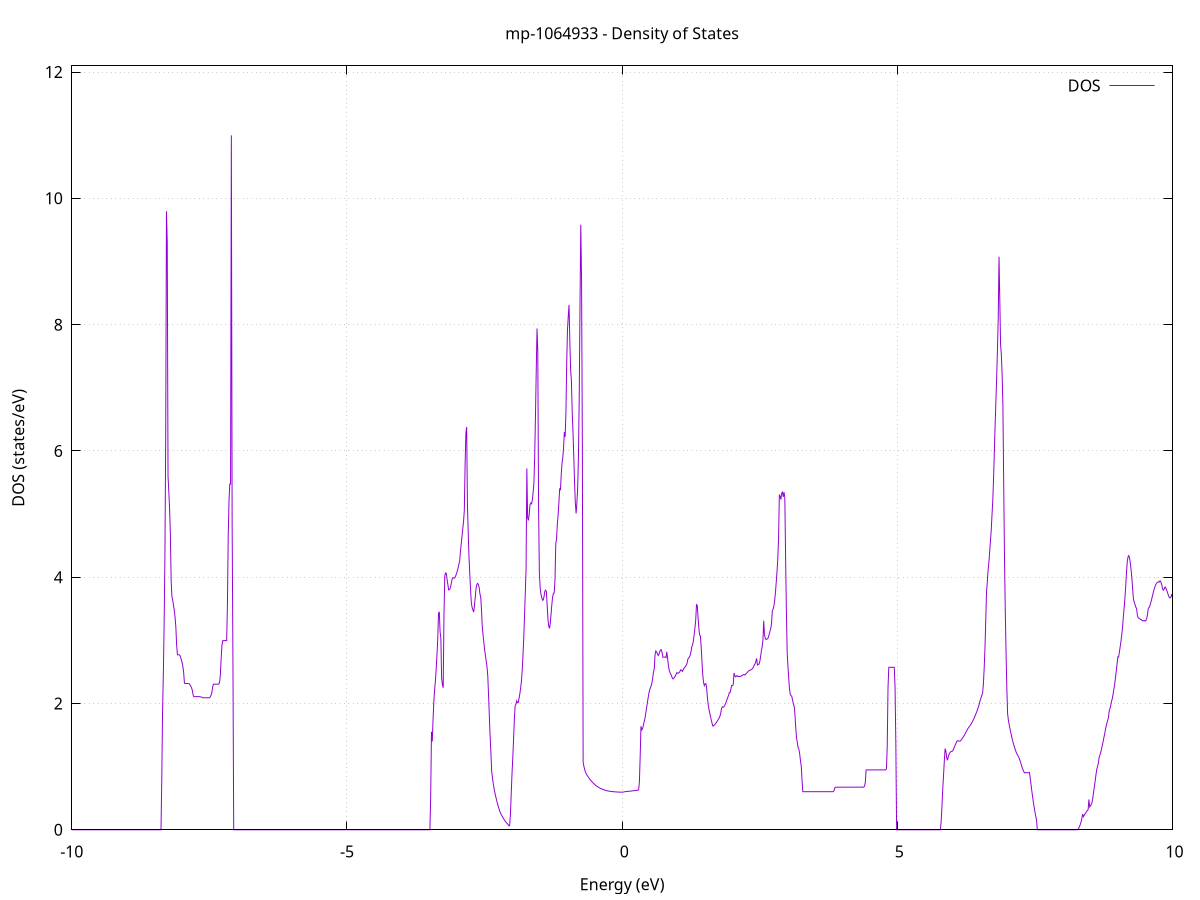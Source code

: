 set title 'mp-1064933 - Density of States'
set xlabel 'Energy (eV)'
set ylabel 'DOS (states/eV)'
set grid
set xrange [-10:10]
set yrange [0:12.098]
set xzeroaxis lt -1
set terminal png size 800,600
set output 'mp-1064933_dos_gnuplot.png'
plot '-' using 1:2 with lines title 'DOS'
-15.183100 0.000000
-15.168900 0.000000
-15.154700 0.000000
-15.140500 0.000000
-15.126300 0.000000
-15.112100 0.000000
-15.097900 0.000000
-15.083700 0.000000
-15.069400 0.000000
-15.055200 0.000000
-15.041000 0.000000
-15.026800 0.000000
-15.012600 0.000000
-14.998400 0.000000
-14.984200 0.000000
-14.970000 0.000000
-14.955800 0.000000
-14.941600 0.000000
-14.927400 0.000000
-14.913200 0.000000
-14.899000 0.000000
-14.884800 0.000000
-14.870600 0.000000
-14.856400 0.000000
-14.842200 0.000000
-14.828000 0.000000
-14.813800 0.000000
-14.799600 0.000000
-14.785400 0.000000
-14.771200 0.000000
-14.757000 0.000000
-14.742700 0.000000
-14.728500 0.000000
-14.714300 0.000000
-14.700100 0.000000
-14.685900 0.000000
-14.671700 0.000000
-14.657500 0.000000
-14.643300 0.000000
-14.629100 0.000000
-14.614900 0.000000
-14.600700 0.000000
-14.586500 0.000000
-14.572300 0.000000
-14.558100 0.000000
-14.543900 0.000000
-14.529700 0.000000
-14.515500 0.000000
-14.501300 0.000000
-14.487100 0.000000
-14.472900 0.000000
-14.458700 0.000000
-14.444500 0.000000
-14.430300 0.000000
-14.416000 0.000000
-14.401800 0.000000
-14.387600 0.000000
-14.373400 0.000000
-14.359200 0.000000
-14.345000 0.000000
-14.330800 0.000000
-14.316600 0.000000
-14.302400 0.000000
-14.288200 0.000000
-14.274000 0.000000
-14.259800 0.000000
-14.245600 0.000000
-14.231400 0.000000
-14.217200 0.000000
-14.203000 0.000000
-14.188800 0.000000
-14.174600 0.000000
-14.160400 0.000000
-14.146200 0.000000
-14.132000 0.000000
-14.117800 0.000000
-14.103600 0.000000
-14.089300 0.000000
-14.075100 0.000000
-14.060900 0.000000
-14.046700 0.000000
-14.032500 0.000000
-14.018300 0.000000
-14.004100 0.000000
-13.989900 0.000000
-13.975700 0.000000
-13.961500 0.000000
-13.947300 0.000000
-13.933100 0.000000
-13.918900 0.000000
-13.904700 0.000000
-13.890500 0.003200
-13.876300 0.393100
-13.862100 0.674000
-13.847900 0.876500
-13.833700 1.037500
-13.819500 1.212200
-13.805300 1.400000
-13.791100 1.557300
-13.776900 1.686500
-13.762600 1.866700
-13.748400 2.061600
-13.734200 2.269200
-13.720000 2.492300
-13.705800 2.717100
-13.691600 3.023000
-13.677400 3.399300
-13.663200 4.206700
-13.649000 4.483000
-13.634800 4.311700
-13.620600 4.342100
-13.606400 4.372200
-13.592200 4.320600
-13.578000 4.283400
-13.563800 4.274300
-13.549600 4.273200
-13.535400 4.311800
-13.521200 4.282500
-13.507000 4.237500
-13.492800 4.250600
-13.478600 4.258200
-13.464400 4.237400
-13.450200 4.116900
-13.435900 3.714100
-13.421700 3.570800
-13.407500 3.437200
-13.393300 3.285600
-13.379100 3.208100
-13.364900 3.146200
-13.350700 3.086400
-13.336500 3.029700
-13.322300 2.975100
-13.308100 2.936700
-13.293900 2.908800
-13.279700 2.878500
-13.265500 2.843800
-13.251300 2.815300
-13.237100 2.790100
-13.222900 2.767200
-13.208700 2.753800
-13.194500 2.746200
-13.180300 2.739700
-13.166100 2.734100
-13.151900 2.729800
-13.137700 2.726700
-13.123500 2.728900
-13.109300 2.734400
-13.095000 2.743300
-13.080800 2.755600
-13.066600 2.769300
-13.052400 2.784400
-13.038200 2.802500
-13.024000 2.824000
-13.009800 2.850200
-12.995600 2.884900
-12.981400 2.933100
-12.967200 2.977300
-12.953000 3.031500
-12.938800 3.087800
-12.924600 3.149700
-12.910400 3.221900
-12.896200 3.305300
-12.882000 3.411800
-12.867800 3.571300
-12.853600 3.700200
-12.839400 3.861500
-12.825200 4.079500
-12.811000 4.349700
-12.796800 4.697500
-12.782600 5.227600
-12.768300 6.064300
-12.754100 8.652900
-12.739900 9.982100
-12.725700 13.406400
-12.711500 0.000000
-12.697300 0.000000
-12.683100 0.000000
-12.668900 0.000000
-12.654700 0.000000
-12.640500 0.000000
-12.626300 0.000000
-12.612100 0.000000
-12.597900 0.000000
-12.583700 0.000000
-12.569500 0.000000
-12.555300 0.000000
-12.541100 0.000000
-12.526900 0.000000
-12.512700 0.000000
-12.498500 0.000000
-12.484300 0.000000
-12.470100 0.000000
-12.455900 0.000000
-12.441600 0.000000
-12.427400 0.000000
-12.413200 0.000000
-12.399000 0.000000
-12.384800 0.000000
-12.370600 0.000000
-12.356400 0.000000
-12.342200 0.000000
-12.328000 0.000000
-12.313800 0.000000
-12.299600 0.000000
-12.285400 0.000000
-12.271200 0.000000
-12.257000 0.000000
-12.242800 0.000000
-12.228600 0.000000
-12.214400 0.000000
-12.200200 0.000000
-12.186000 0.000000
-12.171800 0.000000
-12.157600 0.000000
-12.143400 0.000000
-12.129200 0.000000
-12.114900 0.000000
-12.100700 0.000000
-12.086500 0.000000
-12.072300 0.000000
-12.058100 0.000000
-12.043900 0.000000
-12.029700 0.000000
-12.015500 0.000000
-12.001300 0.000000
-11.987100 0.000000
-11.972900 0.000000
-11.958700 0.000000
-11.944500 0.000000
-11.930300 0.000000
-11.916100 0.000000
-11.901900 0.000000
-11.887700 0.000000
-11.873500 0.000000
-11.859300 0.000000
-11.845100 0.000000
-11.830900 0.000000
-11.816700 0.000000
-11.802500 0.000000
-11.788200 0.000000
-11.774000 0.000000
-11.759800 0.000000
-11.745600 0.000000
-11.731400 0.000000
-11.717200 0.000000
-11.703000 0.000000
-11.688800 0.000000
-11.674600 0.000000
-11.660400 0.000000
-11.646200 0.000000
-11.632000 0.000000
-11.617800 0.000000
-11.603600 0.000000
-11.589400 0.000000
-11.575200 0.000000
-11.561000 0.000000
-11.546800 0.000000
-11.532600 0.000000
-11.518400 0.000000
-11.504200 0.000000
-11.490000 0.000000
-11.475800 0.000000
-11.461500 0.000000
-11.447300 0.000000
-11.433100 0.000000
-11.418900 0.000000
-11.404700 0.000000
-11.390500 0.000000
-11.376300 0.000000
-11.362100 0.000000
-11.347900 0.000000
-11.333700 0.000000
-11.319500 0.000000
-11.305300 0.000000
-11.291100 0.000000
-11.276900 0.000000
-11.262700 0.000000
-11.248500 0.000000
-11.234300 0.000000
-11.220100 0.000000
-11.205900 0.000000
-11.191700 0.000000
-11.177500 0.000000
-11.163300 0.000000
-11.149100 0.000000
-11.134800 0.000000
-11.120600 0.000000
-11.106400 0.000000
-11.092200 0.000000
-11.078000 0.000000
-11.063800 0.000000
-11.049600 0.000000
-11.035400 0.000000
-11.021200 0.000000
-11.007000 0.000000
-10.992800 0.000000
-10.978600 0.000000
-10.964400 0.000000
-10.950200 0.000000
-10.936000 0.000000
-10.921800 0.000000
-10.907600 0.000000
-10.893400 0.000000
-10.879200 0.000000
-10.865000 0.000000
-10.850800 0.000000
-10.836600 0.000000
-10.822400 0.000000
-10.808200 0.000000
-10.793900 0.000000
-10.779700 0.000000
-10.765500 0.000000
-10.751300 0.000000
-10.737100 0.000000
-10.722900 0.000000
-10.708700 0.000000
-10.694500 0.000000
-10.680300 0.000000
-10.666100 0.000000
-10.651900 0.000000
-10.637700 0.000000
-10.623500 0.000000
-10.609300 0.000000
-10.595100 0.000000
-10.580900 0.000000
-10.566700 0.000000
-10.552500 0.000000
-10.538300 0.000000
-10.524100 0.000000
-10.509900 0.000000
-10.495700 0.000000
-10.481500 0.000000
-10.467200 0.000000
-10.453000 0.000000
-10.438800 0.000000
-10.424600 0.000000
-10.410400 0.000000
-10.396200 0.000000
-10.382000 0.000000
-10.367800 0.000000
-10.353600 0.000000
-10.339400 0.000000
-10.325200 0.000000
-10.311000 0.000000
-10.296800 0.000000
-10.282600 0.000000
-10.268400 0.000000
-10.254200 0.000000
-10.240000 0.000000
-10.225800 0.000000
-10.211600 0.000000
-10.197400 0.000000
-10.183200 0.000000
-10.169000 0.000000
-10.154800 0.000000
-10.140500 0.000000
-10.126300 0.000000
-10.112100 0.000000
-10.097900 0.000000
-10.083700 0.000000
-10.069500 0.000000
-10.055300 0.000000
-10.041100 0.000000
-10.026900 0.000000
-10.012700 0.000000
-9.998500 0.000000
-9.984300 0.000000
-9.970100 0.000000
-9.955900 0.000000
-9.941700 0.000000
-9.927500 0.000000
-9.913300 0.000000
-9.899100 0.000000
-9.884900 0.000000
-9.870700 0.000000
-9.856500 0.000000
-9.842300 0.000000
-9.828100 0.000000
-9.813800 0.000000
-9.799600 0.000000
-9.785400 0.000000
-9.771200 0.000000
-9.757000 0.000000
-9.742800 0.000000
-9.728600 0.000000
-9.714400 0.000000
-9.700200 0.000000
-9.686000 0.000000
-9.671800 0.000000
-9.657600 0.000000
-9.643400 0.000000
-9.629200 0.000000
-9.615000 0.000000
-9.600800 0.000000
-9.586600 0.000000
-9.572400 0.000000
-9.558200 0.000000
-9.544000 0.000000
-9.529800 0.000000
-9.515600 0.000000
-9.501400 0.000000
-9.487100 0.000000
-9.472900 0.000000
-9.458700 0.000000
-9.444500 0.000000
-9.430300 0.000000
-9.416100 0.000000
-9.401900 0.000000
-9.387700 0.000000
-9.373500 0.000000
-9.359300 0.000000
-9.345100 0.000000
-9.330900 0.000000
-9.316700 0.000000
-9.302500 0.000000
-9.288300 0.000000
-9.274100 0.000000
-9.259900 0.000000
-9.245700 0.000000
-9.231500 0.000000
-9.217300 0.000000
-9.203100 0.000000
-9.188900 0.000000
-9.174700 0.000000
-9.160400 0.000000
-9.146200 0.000000
-9.132000 0.000000
-9.117800 0.000000
-9.103600 0.000000
-9.089400 0.000000
-9.075200 0.000000
-9.061000 0.000000
-9.046800 0.000000
-9.032600 0.000000
-9.018400 0.000000
-9.004200 0.000000
-8.990000 0.000000
-8.975800 0.000000
-8.961600 0.000000
-8.947400 0.000000
-8.933200 0.000000
-8.919000 0.000000
-8.904800 0.000000
-8.890600 0.000000
-8.876400 0.000000
-8.862200 0.000000
-8.848000 0.000000
-8.833700 0.000000
-8.819500 0.000000
-8.805300 0.000000
-8.791100 0.000000
-8.776900 0.000000
-8.762700 0.000000
-8.748500 0.000000
-8.734300 0.000000
-8.720100 0.000000
-8.705900 0.000000
-8.691700 0.000000
-8.677500 0.000000
-8.663300 0.000000
-8.649100 0.000000
-8.634900 0.000000
-8.620700 0.000000
-8.606500 0.000000
-8.592300 0.000000
-8.578100 0.000000
-8.563900 0.000000
-8.549700 0.000000
-8.535500 0.000000
-8.521300 0.000000
-8.507100 0.000000
-8.492800 0.000000
-8.478600 0.000000
-8.464400 0.000000
-8.450200 0.000000
-8.436000 0.000000
-8.421800 0.000000
-8.407600 0.000000
-8.393400 0.000000
-8.379200 0.000000
-8.365000 0.797500
-8.350800 1.877200
-8.336600 2.459500
-8.322400 3.243100
-8.308200 4.295800
-8.294000 6.149800
-8.279800 9.795900
-8.265600 9.300700
-8.251400 5.600500
-8.237200 5.357600
-8.223000 5.088000
-8.208800 4.675000
-8.194600 3.940700
-8.180400 3.692400
-8.166100 3.630800
-8.151900 3.557900
-8.137700 3.472700
-8.123500 3.365500
-8.109300 3.212600
-8.095100 2.929400
-8.080900 2.770600
-8.066700 2.771100
-8.052500 2.771500
-8.038300 2.767300
-8.024100 2.734100
-8.009900 2.694800
-7.995700 2.647500
-7.981500 2.586700
-7.967300 2.487600
-7.953100 2.321500
-7.938900 2.315800
-7.924700 2.316100
-7.910500 2.316300
-7.896300 2.316600
-7.882100 2.316800
-7.867900 2.314200
-7.853700 2.296600
-7.839400 2.275800
-7.825200 2.249600
-7.811000 2.213800
-7.796800 2.139500
-7.782600 2.107900
-7.768400 2.108000
-7.754200 2.108200
-7.740000 2.108400
-7.725800 2.108600
-7.711600 2.108700
-7.697400 2.108900
-7.683200 2.109000
-7.669000 2.106600
-7.654800 2.103600
-7.640600 2.100100
-7.626400 2.095600
-7.612200 2.089900
-7.598000 2.090100
-7.583800 2.090200
-7.569600 2.090300
-7.555400 2.090500
-7.541200 2.090600
-7.527000 2.090800
-7.512700 2.090900
-7.498500 2.091100
-7.484300 2.103700
-7.470100 2.130800
-7.455900 2.171200
-7.441700 2.253100
-7.427500 2.305800
-7.413300 2.305900
-7.399100 2.306000
-7.384900 2.306200
-7.370700 2.306300
-7.356500 2.306400
-7.342300 2.306600
-7.328100 2.306700
-7.313900 2.340100
-7.299700 2.466600
-7.285500 2.722400
-7.271300 2.921500
-7.257100 2.995800
-7.242900 2.995900
-7.228700 2.996000
-7.214500 2.996100
-7.200300 2.996200
-7.186000 2.996300
-7.171800 3.576600
-7.157600 4.661000
-7.143400 5.216000
-7.129200 5.476200
-7.115000 5.475500
-7.100800 10.998200
-7.086600 4.866100
-7.072400 2.746700
-7.058200 0.000000
-7.044000 0.000000
-7.029800 0.000000
-7.015600 0.000000
-7.001400 0.000000
-6.987200 0.000000
-6.973000 0.000000
-6.958800 0.000000
-6.944600 0.000000
-6.930400 0.000000
-6.916200 0.000000
-6.902000 0.000000
-6.887800 0.000000
-6.873600 0.000000
-6.859300 0.000000
-6.845100 0.000000
-6.830900 0.000000
-6.816700 0.000000
-6.802500 0.000000
-6.788300 0.000000
-6.774100 0.000000
-6.759900 0.000000
-6.745700 0.000000
-6.731500 0.000000
-6.717300 0.000000
-6.703100 0.000000
-6.688900 0.000000
-6.674700 0.000000
-6.660500 0.000000
-6.646300 0.000000
-6.632100 0.000000
-6.617900 0.000000
-6.603700 0.000000
-6.589500 0.000000
-6.575300 0.000000
-6.561100 0.000000
-6.546900 0.000000
-6.532600 0.000000
-6.518400 0.000000
-6.504200 0.000000
-6.490000 0.000000
-6.475800 0.000000
-6.461600 0.000000
-6.447400 0.000000
-6.433200 0.000000
-6.419000 0.000000
-6.404800 0.000000
-6.390600 0.000000
-6.376400 0.000000
-6.362200 0.000000
-6.348000 0.000000
-6.333800 0.000000
-6.319600 0.000000
-6.305400 0.000000
-6.291200 0.000000
-6.277000 0.000000
-6.262800 0.000000
-6.248600 0.000000
-6.234400 0.000000
-6.220200 0.000000
-6.206000 0.000000
-6.191700 0.000000
-6.177500 0.000000
-6.163300 0.000000
-6.149100 0.000000
-6.134900 0.000000
-6.120700 0.000000
-6.106500 0.000000
-6.092300 0.000000
-6.078100 0.000000
-6.063900 0.000000
-6.049700 0.000000
-6.035500 0.000000
-6.021300 0.000000
-6.007100 0.000000
-5.992900 0.000000
-5.978700 0.000000
-5.964500 0.000000
-5.950300 0.000000
-5.936100 0.000000
-5.921900 0.000000
-5.907700 0.000000
-5.893500 0.000000
-5.879300 0.000000
-5.865000 0.000000
-5.850800 0.000000
-5.836600 0.000000
-5.822400 0.000000
-5.808200 0.000000
-5.794000 0.000000
-5.779800 0.000000
-5.765600 0.000000
-5.751400 0.000000
-5.737200 0.000000
-5.723000 0.000000
-5.708800 0.000000
-5.694600 0.000000
-5.680400 0.000000
-5.666200 0.000000
-5.652000 0.000000
-5.637800 0.000000
-5.623600 0.000000
-5.609400 0.000000
-5.595200 0.000000
-5.581000 0.000000
-5.566800 0.000000
-5.552600 0.000000
-5.538300 0.000000
-5.524100 0.000000
-5.509900 0.000000
-5.495700 0.000000
-5.481500 0.000000
-5.467300 0.000000
-5.453100 0.000000
-5.438900 0.000000
-5.424700 0.000000
-5.410500 0.000000
-5.396300 0.000000
-5.382100 0.000000
-5.367900 0.000000
-5.353700 0.000000
-5.339500 0.000000
-5.325300 0.000000
-5.311100 0.000000
-5.296900 0.000000
-5.282700 0.000000
-5.268500 0.000000
-5.254300 0.000000
-5.240100 0.000000
-5.225900 0.000000
-5.211600 0.000000
-5.197400 0.000000
-5.183200 0.000000
-5.169000 0.000000
-5.154800 0.000000
-5.140600 0.000000
-5.126400 0.000000
-5.112200 0.000000
-5.098000 0.000000
-5.083800 0.000000
-5.069600 0.000000
-5.055400 0.000000
-5.041200 0.000000
-5.027000 0.000000
-5.012800 0.000000
-4.998600 0.000000
-4.984400 0.000000
-4.970200 0.000000
-4.956000 0.000000
-4.941800 0.000000
-4.927600 0.000000
-4.913400 0.000000
-4.899200 0.000000
-4.884900 0.000000
-4.870700 0.000000
-4.856500 0.000000
-4.842300 0.000000
-4.828100 0.000000
-4.813900 0.000000
-4.799700 0.000000
-4.785500 0.000000
-4.771300 0.000000
-4.757100 0.000000
-4.742900 0.000000
-4.728700 0.000000
-4.714500 0.000000
-4.700300 0.000000
-4.686100 0.000000
-4.671900 0.000000
-4.657700 0.000000
-4.643500 0.000000
-4.629300 0.000000
-4.615100 0.000000
-4.600900 0.000000
-4.586700 0.000000
-4.572500 0.000000
-4.558200 0.000000
-4.544000 0.000000
-4.529800 0.000000
-4.515600 0.000000
-4.501400 0.000000
-4.487200 0.000000
-4.473000 0.000000
-4.458800 0.000000
-4.444600 0.000000
-4.430400 0.000000
-4.416200 0.000000
-4.402000 0.000000
-4.387800 0.000000
-4.373600 0.000000
-4.359400 0.000000
-4.345200 0.000000
-4.331000 0.000000
-4.316800 0.000000
-4.302600 0.000000
-4.288400 0.000000
-4.274200 0.000000
-4.260000 0.000000
-4.245800 0.000000
-4.231500 0.000000
-4.217300 0.000000
-4.203100 0.000000
-4.188900 0.000000
-4.174700 0.000000
-4.160500 0.000000
-4.146300 0.000000
-4.132100 0.000000
-4.117900 0.000000
-4.103700 0.000000
-4.089500 0.000000
-4.075300 0.000000
-4.061100 0.000000
-4.046900 0.000000
-4.032700 0.000000
-4.018500 0.000000
-4.004300 0.000000
-3.990100 0.000000
-3.975900 0.000000
-3.961700 0.000000
-3.947500 0.000000
-3.933300 0.000000
-3.919100 0.000000
-3.904900 0.000000
-3.890600 0.000000
-3.876400 0.000000
-3.862200 0.000000
-3.848000 0.000000
-3.833800 0.000000
-3.819600 0.000000
-3.805400 0.000000
-3.791200 0.000000
-3.777000 0.000000
-3.762800 0.000000
-3.748600 0.000000
-3.734400 0.000000
-3.720200 0.000000
-3.706000 0.000000
-3.691800 0.000000
-3.677600 0.000000
-3.663400 0.000000
-3.649200 0.000000
-3.635000 0.000000
-3.620800 0.000000
-3.606600 0.000000
-3.592400 0.000000
-3.578200 0.000000
-3.563900 0.000000
-3.549700 0.000000
-3.535500 0.000000
-3.521300 0.000000
-3.507100 0.000000
-3.492900 0.000000
-3.478700 0.534000
-3.464500 1.552400
-3.450300 1.399000
-3.436100 1.739900
-3.421900 2.028100
-3.407700 2.217200
-3.393500 2.345800
-3.379300 2.537400
-3.365100 2.763500
-3.350900 3.015300
-3.336700 3.426900
-3.322500 3.452900
-3.308300 3.139300
-3.294100 3.033900
-3.279900 2.400700
-3.265700 2.298400
-3.251500 2.249300
-3.237200 3.411800
-3.223000 4.019500
-3.208800 4.068000
-3.194600 4.061100
-3.180400 3.961700
-3.166200 3.880400
-3.152000 3.798200
-3.137800 3.804700
-3.123600 3.824900
-3.109400 3.881000
-3.095200 3.949000
-3.081000 3.989900
-3.066800 3.991400
-3.052600 3.984100
-3.038400 3.994000
-3.024200 4.021400
-3.010000 4.057600
-2.995800 4.096500
-2.981600 4.146800
-2.967400 4.199700
-2.953200 4.254100
-2.939000 4.397100
-2.924800 4.519600
-2.910500 4.644500
-2.896300 4.763600
-2.882100 4.880200
-2.867900 5.053000
-2.853700 5.769900
-2.839500 6.275300
-2.825300 6.378100
-2.811100 5.145300
-2.796900 4.706400
-2.782700 4.319700
-2.768500 4.056400
-2.754300 3.800300
-2.740100 3.590600
-2.725900 3.520000
-2.711700 3.481400
-2.697500 3.448600
-2.683300 3.548900
-2.669100 3.686400
-2.654900 3.818300
-2.640700 3.883000
-2.626500 3.902700
-2.612300 3.885900
-2.598100 3.838700
-2.583800 3.733600
-2.569600 3.688700
-2.555400 3.478900
-2.541200 3.210100
-2.527000 3.080300
-2.512800 2.970900
-2.498600 2.846200
-2.484400 2.763300
-2.470200 2.669800
-2.456000 2.586600
-2.441800 2.444200
-2.427600 2.138500
-2.413400 1.807800
-2.399200 1.486300
-2.385000 1.224200
-2.370800 0.929100
-2.356600 0.821700
-2.342400 0.732600
-2.328200 0.656000
-2.314000 0.594800
-2.299800 0.537400
-2.285600 0.484600
-2.271400 0.436300
-2.257100 0.391300
-2.242900 0.347800
-2.228700 0.306000
-2.214500 0.274300
-2.200300 0.248900
-2.186100 0.224900
-2.171900 0.202100
-2.157700 0.180900
-2.143500 0.161000
-2.129300 0.142400
-2.115100 0.125200
-2.100900 0.109400
-2.086700 0.096400
-2.072500 0.082200
-2.058300 0.064000
-2.044100 0.063400
-2.029900 0.244900
-2.015700 0.567700
-2.001500 0.882900
-1.987300 1.136500
-1.973100 1.427800
-1.958900 1.746000
-1.944700 1.960100
-1.930400 1.986700
-1.916200 2.042300
-1.902000 2.011200
-1.887800 2.016000
-1.873600 2.083400
-1.859400 2.149900
-1.845200 2.239900
-1.831000 2.343200
-1.816800 2.514100
-1.802600 2.751900
-1.788400 3.021500
-1.774200 3.381000
-1.760000 3.743500
-1.745800 4.129500
-1.731600 5.722500
-1.717400 4.940000
-1.703200 4.899400
-1.689000 4.995700
-1.674800 5.143300
-1.660600 5.174600
-1.646400 5.162300
-1.632200 5.220300
-1.618000 5.335700
-1.603700 5.486900
-1.589500 5.892900
-1.575300 6.532200
-1.561100 7.253900
-1.546900 7.938700
-1.532700 7.574200
-1.518500 5.119100
-1.504300 4.073000
-1.490100 3.835400
-1.475900 3.736900
-1.461700 3.682800
-1.447500 3.635500
-1.433300 3.638800
-1.419100 3.693200
-1.404900 3.778400
-1.390700 3.794700
-1.376500 3.771600
-1.362300 3.551000
-1.348100 3.330400
-1.333900 3.224200
-1.319700 3.189100
-1.305500 3.273200
-1.291300 3.417300
-1.277100 3.571600
-1.262800 3.690100
-1.248600 3.743300
-1.234400 3.749400
-1.220200 3.959600
-1.206000 4.525900
-1.191800 4.607200
-1.177600 4.841500
-1.163400 4.980700
-1.149200 5.180600
-1.135000 5.406900
-1.120800 5.378600
-1.106600 5.632500
-1.092400 5.807100
-1.078200 5.896500
-1.064000 6.058100
-1.049800 6.300900
-1.035600 6.223300
-1.021400 6.609800
-1.007200 7.394000
-0.993000 7.924900
-0.978800 8.138500
-0.964600 8.312600
-0.950400 7.727900
-0.936100 7.282500
-0.921900 7.110600
-0.907700 6.623200
-0.893500 6.311300
-0.879300 5.926900
-0.865100 5.506500
-0.850900 5.181900
-0.836700 5.008600
-0.822500 5.173100
-0.808300 5.415000
-0.794100 5.912600
-0.779900 6.850300
-0.765700 8.294500
-0.751500 9.582400
-0.737300 8.688400
-0.723100 6.117100
-0.708900 1.071400
-0.694700 1.003500
-0.680500 0.953300
-0.666300 0.914100
-0.652100 0.884700
-0.637900 0.864500
-0.623700 0.846000
-0.609400 0.827600
-0.595200 0.809800
-0.581000 0.793000
-0.566800 0.778000
-0.552600 0.764000
-0.538400 0.751000
-0.524200 0.738700
-0.510000 0.726800
-0.495800 0.714900
-0.481600 0.703900
-0.467400 0.694600
-0.453200 0.686000
-0.439000 0.678100
-0.424800 0.670600
-0.410600 0.663600
-0.396400 0.656800
-0.382200 0.650400
-0.368000 0.645200
-0.353800 0.640400
-0.339600 0.635900
-0.325400 0.630900
-0.311200 0.626700
-0.297000 0.622800
-0.282700 0.619200
-0.268500 0.616600
-0.254300 0.614300
-0.240100 0.612200
-0.225900 0.610300
-0.211700 0.608400
-0.197500 0.606600
-0.183300 0.605000
-0.169100 0.603700
-0.154900 0.602500
-0.140700 0.601500
-0.126500 0.600500
-0.112300 0.599600
-0.098100 0.598800
-0.083900 0.598000
-0.069700 0.597300
-0.055500 0.596800
-0.041300 0.596200
-0.027100 0.595600
-0.012900 0.595500
0.001300 0.595600
0.015500 0.596000
0.029700 0.599700
0.044000 0.601800
0.058200 0.603900
0.072400 0.605400
0.086600 0.606700
0.100800 0.608000
0.115000 0.609300
0.129200 0.610600
0.143400 0.611900
0.157600 0.613200
0.171800 0.614600
0.186000 0.616000
0.200200 0.617400
0.214400 0.618800
0.228600 0.620300
0.242800 0.621900
0.257000 0.623600
0.271200 0.625400
0.285400 0.627500
0.299600 0.630000
0.313800 0.762800
0.328000 1.174300
0.342200 1.640400
0.356400 1.582800
0.370700 1.599800
0.384900 1.646900
0.399100 1.708300
0.413300 1.759900
0.427500 1.833900
0.441700 1.919400
0.455900 1.997100
0.470100 2.077100
0.484300 2.156000
0.498500 2.213000
0.512700 2.247000
0.526900 2.277600
0.541100 2.326700
0.555300 2.405800
0.569500 2.494300
0.583700 2.553300
0.597900 2.774200
0.612100 2.830900
0.626300 2.816500
0.640500 2.788600
0.654700 2.759600
0.668900 2.778300
0.683100 2.818000
0.697400 2.851000
0.711600 2.849200
0.725800 2.807400
0.740000 2.732600
0.754200 2.734200
0.768400 2.734600
0.782600 2.735000
0.796800 2.725000
0.811000 2.818200
0.825200 2.721800
0.839400 2.606100
0.853600 2.534400
0.867800 2.494000
0.882000 2.465700
0.896200 2.441600
0.910400 2.403900
0.924600 2.388500
0.938800 2.398900
0.953000 2.417800
0.967200 2.438000
0.981400 2.464200
0.995600 2.490500
1.009800 2.479000
1.024000 2.481600
1.038300 2.491100
1.052500 2.511500
1.066700 2.534700
1.080900 2.526600
1.095100 2.508000
1.109300 2.532900
1.123500 2.557800
1.137700 2.572800
1.151900 2.589800
1.166100 2.608100
1.180300 2.642100
1.194500 2.703000
1.208700 2.721000
1.222900 2.736500
1.237100 2.766300
1.251300 2.824900
1.265500 2.898000
1.279700 2.930800
1.293900 2.986500
1.308100 3.091100
1.322300 3.193300
1.336500 3.318400
1.350700 3.564500
1.365000 3.552600
1.379200 3.367100
1.393400 3.190900
1.407600 3.088500
1.421800 3.068400
1.436000 2.897900
1.450200 2.662200
1.464400 2.458600
1.478600 2.337500
1.492800 2.283100
1.507000 2.309300
1.521200 2.315100
1.535400 2.249600
1.549600 2.086800
1.563800 1.981300
1.578000 1.907000
1.592200 1.844800
1.606400 1.789400
1.620600 1.731200
1.634800 1.683400
1.649000 1.641300
1.663200 1.649800
1.677400 1.658100
1.691700 1.673000
1.705900 1.690400
1.720100 1.709300
1.734300 1.729400
1.748500 1.750800
1.762700 1.772700
1.776900 1.798300
1.791100 1.847000
1.805300 1.917400
1.819500 1.947000
1.833700 1.939700
1.847900 1.948600
1.862100 1.966000
1.876300 1.993900
1.890500 2.026500
1.904700 2.060800
1.918900 2.095900
1.933100 2.125900
1.947300 2.172200
1.961500 2.173500
1.975700 2.226100
1.989900 2.284300
2.004100 2.282400
2.018400 2.297800
2.032600 2.481900
2.046800 2.442300
2.061000 2.422400
2.075200 2.435100
2.089400 2.443000
2.103600 2.428100
2.117800 2.427100
2.132000 2.427200
2.146200 2.427000
2.160400 2.433100
2.174600 2.442400
2.188800 2.445900
2.203000 2.457700
2.217200 2.456800
2.231400 2.450500
2.245600 2.466600
2.259800 2.479400
2.274000 2.490900
2.288200 2.506300
2.302400 2.518100
2.316600 2.524800
2.330800 2.530200
2.345100 2.536400
2.359300 2.544700
2.373500 2.560300
2.387700 2.582000
2.401900 2.612100
2.416100 2.628000
2.430300 2.669600
2.444500 2.713600
2.458700 2.610000
2.472900 2.620300
2.487100 2.621500
2.501300 2.664400
2.515500 2.744100
2.529700 2.829200
2.543900 2.896200
2.558100 3.003500
2.572300 3.310700
2.586500 3.087400
2.600700 3.035400
2.614900 3.011500
2.629100 3.018900
2.643300 3.025600
2.657500 3.050100
2.671800 3.096300
2.686000 3.142400
2.700200 3.189300
2.714400 3.268900
2.728600 3.472600
2.742800 3.492300
2.757000 3.544800
2.771200 3.630500
2.785400 3.756600
2.799600 3.917200
2.813800 4.089300
2.828000 4.284700
2.842200 4.611400
2.856400 5.308500
2.870600 5.280300
2.884800 5.230000
2.899000 5.330100
2.913200 5.347800
2.927400 5.271900
2.941600 5.346100
2.955800 5.262500
2.970000 4.319700
2.984200 3.466900
2.998500 2.803800
3.012700 2.594300
3.026900 2.399200
3.041100 2.231100
3.055300 2.145500
3.069500 2.126100
3.083700 2.109300
3.097900 2.044500
3.112100 1.989000
3.126300 1.956900
3.140500 1.810700
3.154700 1.611400
3.168900 1.456600
3.183100 1.380100
3.197300 1.301600
3.211500 1.277100
3.225700 1.205100
3.239900 1.095600
3.254100 1.012200
3.268300 0.793100
3.282500 0.603400
3.296700 0.603400
3.310900 0.603400
3.325100 0.603400
3.339400 0.603400
3.353600 0.603400
3.367800 0.603400
3.382000 0.603400
3.396200 0.603400
3.410400 0.603400
3.424600 0.603400
3.438800 0.603400
3.453000 0.603400
3.467200 0.603400
3.481400 0.603400
3.495600 0.603400
3.509800 0.603400
3.524000 0.603400
3.538200 0.603400
3.552400 0.603400
3.566600 0.603400
3.580800 0.603400
3.595000 0.603400
3.609200 0.603400
3.623400 0.603400
3.637600 0.603400
3.651800 0.603400
3.666100 0.603400
3.680300 0.603400
3.694500 0.603400
3.708700 0.603400
3.722900 0.603400
3.737100 0.603400
3.751300 0.603400
3.765500 0.603400
3.779700 0.603500
3.793900 0.603500
3.808100 0.603500
3.822300 0.603500
3.836500 0.603500
3.850700 0.621100
3.864900 0.664600
3.879100 0.675200
3.893300 0.675200
3.907500 0.675200
3.921700 0.675200
3.935900 0.675200
3.950100 0.675200
3.964300 0.675200
3.978500 0.675200
3.992800 0.675200
4.007000 0.675200
4.021200 0.675200
4.035400 0.675200
4.049600 0.675200
4.063800 0.675200
4.078000 0.675200
4.092200 0.675200
4.106400 0.675200
4.120600 0.675200
4.134800 0.675200
4.149000 0.675200
4.163200 0.675200
4.177400 0.675200
4.191600 0.675200
4.205800 0.675200
4.220000 0.675200
4.234200 0.675200
4.248400 0.675200
4.262600 0.675200
4.276800 0.675200
4.291000 0.675200
4.305200 0.675200
4.319500 0.675200
4.333700 0.675200
4.347900 0.675200
4.362100 0.675200
4.376300 0.675200
4.390500 0.675200
4.404700 0.691200
4.418900 0.754700
4.433100 0.948500
4.447300 0.948500
4.461500 0.948500
4.475700 0.948500
4.489900 0.948500
4.504100 0.948500
4.518300 0.948500
4.532500 0.948500
4.546700 0.948500
4.560900 0.948500
4.575100 0.948500
4.589300 0.948500
4.603500 0.948500
4.617700 0.948500
4.631900 0.948500
4.646200 0.948500
4.660400 0.948500
4.674600 0.948500
4.688800 0.948500
4.703000 0.948500
4.717200 0.948500
4.731400 0.948500
4.745600 0.948500
4.759800 0.948500
4.774000 0.948500
4.788200 0.948500
4.802400 0.964600
4.816600 1.318200
4.830800 2.249000
4.845000 2.573000
4.859200 2.573000
4.873400 2.573000
4.887600 2.573000
4.901800 2.573000
4.916000 2.573000
4.930200 2.573000
4.944400 2.573000
4.958600 2.262800
4.972900 1.384900
4.987100 0.000000
5.001300 0.000000
5.015500 0.000000
5.029700 0.000000
5.043900 0.000000
5.058100 0.000000
5.072300 0.000000
5.086500 0.000000
5.100700 0.000000
5.114900 0.000000
5.129100 0.000000
5.143300 0.000000
5.157500 0.000000
5.171700 0.000000
5.185900 0.000000
5.200100 0.000000
5.214300 0.000000
5.228500 0.000000
5.242700 0.000000
5.256900 0.000000
5.271100 0.000000
5.285300 0.000000
5.299600 0.000000
5.313800 0.000000
5.328000 0.000000
5.342200 0.000000
5.356400 0.000000
5.370600 0.000000
5.384800 0.000000
5.399000 0.000000
5.413200 0.000000
5.427400 0.000000
5.441600 0.000000
5.455800 0.000000
5.470000 0.000000
5.484200 0.000000
5.498400 0.000000
5.512600 0.000000
5.526800 0.000000
5.541000 0.000000
5.555200 0.000000
5.569400 0.000000
5.583600 0.000000
5.597800 0.000000
5.612000 0.000000
5.626200 0.000000
5.640500 0.000000
5.654700 0.000000
5.668900 0.000000
5.683100 0.000000
5.697300 0.000000
5.711500 0.000000
5.725700 0.000000
5.739900 0.000000
5.754100 0.000000
5.768300 0.000000
5.782500 0.000200
5.796700 0.138000
5.810900 0.370300
5.825100 0.641500
5.839300 0.856000
5.853500 1.080000
5.867700 1.284600
5.881900 1.248000
5.896100 1.147500
5.910300 1.100400
5.924500 1.153400
5.938700 1.193100
5.952900 1.217400
5.967200 1.233700
5.981400 1.242100
5.995600 1.242600
6.009800 1.253700
6.024000 1.283300
6.038200 1.313000
6.052400 1.342500
6.066600 1.372000
6.080800 1.400900
6.095000 1.411100
6.109200 1.408400
6.123400 1.403800
6.137600 1.403400
6.151800 1.410000
6.166000 1.427900
6.180200 1.446300
6.194400 1.465100
6.208600 1.484600
6.222800 1.506300
6.237000 1.529300
6.251200 1.553100
6.265400 1.577700
6.279600 1.599600
6.293900 1.616800
6.308100 1.633700
6.322300 1.650700
6.336500 1.669900
6.350700 1.691400
6.364900 1.713800
6.379100 1.737300
6.393300 1.763900
6.407500 1.792800
6.421700 1.822700
6.435900 1.854000
6.450100 1.887200
6.464300 1.922400
6.478500 1.960500
6.492700 2.006700
6.506900 2.053100
6.521100 2.091400
6.535300 2.126000
6.549500 2.166800
6.563700 2.305300
6.577900 2.551400
6.592100 2.859500
6.606300 3.302600
6.620600 3.761100
6.634800 3.922300
6.649000 4.109000
6.663200 4.229700
6.677400 4.397500
6.691600 4.564700
6.705800 4.739500
6.720000 4.981600
6.734200 5.209700
6.748400 5.553600
6.762600 5.974600
6.776800 6.409400
6.791000 6.780700
6.805200 7.167900
6.819400 7.597300
6.833600 8.110200
6.847800 9.076300
6.862000 8.389800
6.876200 7.682500
6.890400 7.524000
6.904600 7.205200
6.918800 6.697700
6.933000 5.475700
6.947300 4.321800
6.961500 3.465200
6.975700 2.812800
6.989900 2.236200
7.004100 1.837100
7.018300 1.733300
7.032500 1.665600
7.046700 1.602300
7.060900 1.541600
7.075100 1.485500
7.089300 1.431300
7.103500 1.381800
7.117700 1.340500
7.131900 1.300500
7.146100 1.262000
7.160300 1.226200
7.174500 1.198800
7.188700 1.179100
7.202900 1.154800
7.217100 1.125800
7.231300 1.092000
7.245500 1.049700
7.259700 1.008900
7.274000 0.971900
7.288200 0.938800
7.302400 0.913300
7.316600 0.898900
7.330800 0.906300
7.345000 0.906300
7.359200 0.902600
7.373400 0.903500
7.387600 0.903200
7.401800 0.908000
7.416000 0.806000
7.430200 0.712100
7.444400 0.611600
7.458600 0.517900
7.472800 0.431300
7.487000 0.351500
7.501200 0.278700
7.515400 0.212900
7.529600 0.154000
7.543800 0.000000
7.558000 0.000000
7.572200 0.000000
7.586400 0.000000
7.600700 0.000000
7.614900 0.000000
7.629100 0.000000
7.643300 0.000000
7.657500 0.000000
7.671700 0.000000
7.685900 0.000000
7.700100 0.000000
7.714300 0.000000
7.728500 0.000000
7.742700 0.000000
7.756900 0.000000
7.771100 0.000000
7.785300 0.000000
7.799500 0.000000
7.813700 0.000000
7.827900 0.000000
7.842100 0.000000
7.856300 0.000000
7.870500 0.000000
7.884700 0.000000
7.898900 0.000000
7.913100 0.000000
7.927300 0.000000
7.941600 0.000000
7.955800 0.000000
7.970000 0.000000
7.984200 0.000000
7.998400 0.000000
8.012600 0.000000
8.026800 0.000000
8.041000 0.000000
8.055200 0.000000
8.069400 0.000000
8.083600 0.000000
8.097800 0.000000
8.112000 0.000000
8.126200 0.000000
8.140400 0.000000
8.154600 0.000000
8.168800 0.000000
8.183000 0.000000
8.197200 0.000000
8.211400 0.000000
8.225600 0.000000
8.239800 0.000000
8.254000 0.000000
8.268300 0.000000
8.282500 0.005400
8.296700 0.027200
8.310900 0.053900
8.325100 0.085500
8.339300 0.126700
8.353500 0.184000
8.367700 0.249300
8.381900 0.208100
8.396100 0.230200
8.410300 0.251200
8.424500 0.270800
8.438700 0.289200
8.452900 0.305400
8.467100 0.319000
8.481300 0.480100
8.495500 0.362700
8.509700 0.380900
8.523900 0.399800
8.538100 0.434300
8.552300 0.502800
8.566500 0.596400
8.580700 0.687100
8.595000 0.771100
8.609200 0.870000
8.623400 0.956300
8.637600 1.000900
8.651800 1.053000
8.666000 1.142300
8.680200 1.183500
8.694400 1.216700
8.708600 1.273100
8.722800 1.329600
8.737000 1.386500
8.751200 1.452500
8.765400 1.509600
8.779600 1.573600
8.793800 1.639100
8.808000 1.690300
8.822200 1.734300
8.836400 1.777300
8.850600 1.886300
8.864800 1.922100
8.879000 1.975200
8.893200 2.037600
8.907400 2.080600
8.921700 2.154600
8.935900 2.231500
8.950100 2.312900
8.964300 2.410700
8.978500 2.517000
8.992700 2.625500
9.006900 2.738800
9.021100 2.736300
9.035300 2.815500
9.049500 2.898700
9.063700 2.985600
9.077900 3.087700
9.092100 3.202900
9.106300 3.369400
9.120500 3.509700
9.134700 3.657000
9.148900 3.842700
9.163100 4.053300
9.177300 4.239900
9.191500 4.321200
9.205700 4.341500
9.219900 4.302800
9.234100 4.224000
9.248400 4.108500
9.262600 3.974600
9.276800 3.799900
9.291000 3.649500
9.305200 3.604300
9.319400 3.565300
9.333600 3.525500
9.347800 3.504600
9.362000 3.396700
9.376200 3.358500
9.390400 3.348800
9.404600 3.341800
9.418800 3.331200
9.433000 3.328700
9.447200 3.315900
9.461400 3.307700
9.475600 3.312500
9.489800 3.312700
9.504000 3.303600
9.518200 3.316900
9.532400 3.347300
9.546600 3.416600
9.560800 3.508900
9.575100 3.519300
9.589300 3.545900
9.603500 3.590500
9.617700 3.636400
9.631900 3.690000
9.646100 3.742100
9.660300 3.788800
9.674500 3.831300
9.688700 3.865800
9.702900 3.893900
9.717100 3.911400
9.731300 3.921200
9.745500 3.928900
9.759700 3.922300
9.773900 3.943000
9.788100 3.921300
9.802300 3.889600
9.816500 3.827400
9.830700 3.794700
9.844900 3.807600
9.859100 3.837000
9.873300 3.843300
9.887500 3.806500
9.901800 3.776700
9.916000 3.738300
9.930200 3.702400
9.944400 3.675500
9.958600 3.673400
9.972800 3.689000
9.987000 3.731900
10.001200 3.681700
10.015400 3.652800
10.029600 3.625600
10.043800 3.613600
10.058000 3.632500
10.072200 3.629600
10.086400 3.617900
10.100600 3.608000
10.114800 3.627700
10.129000 3.726400
10.143200 3.526800
10.157400 3.528400
10.171600 3.525900
10.185800 3.528300
10.200000 3.535400
10.214200 3.545700
10.228400 3.557300
10.242700 3.572700
10.256900 3.588500
10.271100 3.593200
10.285300 3.596900
10.299500 3.613000
10.313700 3.642600
10.327900 3.678600
10.342100 3.680200
10.356300 3.667400
10.370500 3.563300
10.384700 3.546600
10.398900 3.339400
10.413100 3.167800
10.427300 2.993500
10.441500 2.814500
10.455700 2.689100
10.469900 2.599600
10.484100 2.530300
10.498300 2.516200
10.512500 2.507000
10.526700 2.509000
10.540900 2.529300
10.555100 2.571200
10.569400 2.620100
10.583600 2.617800
10.597800 2.558800
10.612000 2.508900
10.626200 2.467300
10.640400 2.438900
10.654600 2.410000
10.668800 2.379300
10.683000 2.343600
10.697200 2.296200
10.711400 2.206000
10.725600 2.143500
10.739800 2.069000
10.754000 2.000700
10.768200 1.957800
10.782400 1.975000
10.796600 2.024400
10.810800 2.052300
10.825000 2.022100
10.839200 1.979700
10.853400 1.944800
10.867600 1.914200
10.881800 1.885500
10.896100 1.858200
10.910300 1.832300
10.924500 1.808200
10.938700 1.787000
10.952900 1.761100
10.967100 1.733800
10.981300 1.709400
10.995500 1.687300
11.009700 1.654300
11.023900 1.620200
11.038100 1.585400
11.052300 1.551400
11.066500 1.521200
11.080700 1.494100
11.094900 1.447300
11.109100 1.385200
11.123300 1.332900
11.137500 1.294600
11.151700 1.262500
11.165900 1.237700
11.180100 1.223800
11.194300 1.217300
11.208500 1.213000
11.222800 1.194400
11.237000 1.171800
11.251200 1.152000
11.265400 1.134100
11.279600 1.119100
11.293800 1.107900
11.308000 1.097800
11.322200 1.084000
11.336400 1.057400
11.350600 1.044100
11.364800 1.031500
11.379000 1.019700
11.393200 1.010800
11.407400 1.001000
11.421600 0.990100
11.435800 0.993900
11.450000 0.994900
11.464200 0.995800
11.478400 0.984100
11.492600 0.972000
11.506800 0.961300
11.521000 0.951900
11.535200 0.941700
11.549500 0.926400
11.563700 0.908300
11.577900 0.887900
11.592100 0.864700
11.606300 0.837600
11.620500 0.806500
11.634700 0.781100
11.648900 0.769000
11.663100 0.727200
11.677300 0.664200
11.691500 0.565000
11.705700 0.516100
11.719900 0.466600
11.734100 0.411200
11.748300 0.368300
11.762500 0.321900
11.776700 0.259600
11.790900 0.204600
11.805100 0.158400
11.819300 0.120800
11.833500 0.058500
11.847700 0.040400
11.861900 0.027400
11.876200 0.017100
11.890400 0.009300
11.904600 0.003900
11.918800 0.001000
11.933000 0.000000
11.947200 0.000000
11.961400 0.000000
11.975600 0.000000
11.989800 0.000000
12.004000 0.000000
12.018200 0.000000
12.032400 0.000000
12.046600 0.000000
12.060800 0.000000
12.075000 0.000000
12.089200 0.000000
12.103400 0.000000
12.117600 0.000000
12.131800 0.000000
12.146000 0.000000
12.160200 0.000000
12.174400 0.000000
12.188600 0.000000
12.202900 0.000000
12.217100 0.000000
12.231300 0.000000
12.245500 0.000000
12.259700 0.000000
12.273900 0.000000
12.288100 0.000000
12.302300 0.000000
12.316500 0.000000
12.330700 0.000000
12.344900 0.000000
12.359100 0.000000
12.373300 0.000000
12.387500 0.000000
12.401700 0.000000
12.415900 0.000000
12.430100 0.000000
12.444300 0.000000
12.458500 0.000000
12.472700 0.000000
12.486900 0.000000
12.501100 0.000000
12.515300 0.000000
12.529500 0.000000
12.543800 0.000000
12.558000 0.000000
12.572200 0.000000
12.586400 0.000000
12.600600 0.000000
12.614800 0.000000
12.629000 0.000000
12.643200 0.000000
12.657400 0.000000
12.671600 0.000000
12.685800 0.000000
12.700000 0.000000
12.714200 0.000000
12.728400 0.000000
12.742600 0.000000
12.756800 0.000000
12.771000 0.000000
12.785200 0.000000
12.799400 0.000000
12.813600 0.000000
12.827800 0.000000
12.842000 0.000000
12.856200 0.000000
12.870500 0.000000
12.884700 0.000000
12.898900 0.000000
12.913100 0.000000
12.927300 0.000000
12.941500 0.000000
12.955700 0.000000
12.969900 0.000000
12.984100 0.000000
12.998300 0.000000
13.012500 0.000000
13.026700 0.000000
13.040900 0.000000
13.055100 0.000000
13.069300 0.000000
13.083500 0.000000
13.097700 0.000000
13.111900 0.000000
13.126100 0.000000
13.140300 0.000000
13.154500 0.000000
13.168700 0.000000
13.182900 0.000000
13.197200 0.000000
13.211400 0.000000
13.225600 0.000000
e
